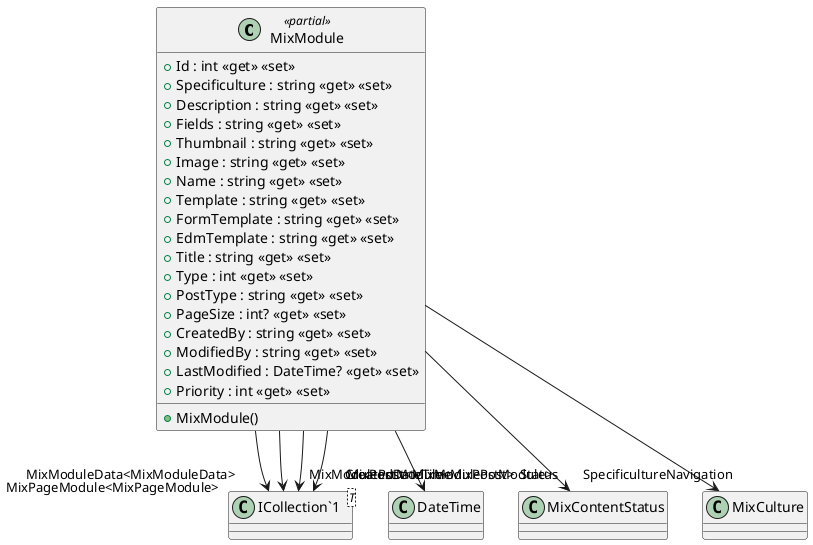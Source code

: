 @startuml
class MixModule <<partial>> {
    + MixModule()
    + Id : int <<get>> <<set>>
    + Specificulture : string <<get>> <<set>>
    + Description : string <<get>> <<set>>
    + Fields : string <<get>> <<set>>
    + Thumbnail : string <<get>> <<set>>
    + Image : string <<get>> <<set>>
    + Name : string <<get>> <<set>>
    + Template : string <<get>> <<set>>
    + FormTemplate : string <<get>> <<set>>
    + EdmTemplate : string <<get>> <<set>>
    + Title : string <<get>> <<set>>
    + Type : int <<get>> <<set>>
    + PostType : string <<get>> <<set>>
    + PageSize : int? <<get>> <<set>>
    + CreatedBy : string <<get>> <<set>>
    + ModifiedBy : string <<get>> <<set>>
    + LastModified : DateTime? <<get>> <<set>>
    + Priority : int <<get>> <<set>>
}
class "ICollection`1"<T> {
}
MixModule --> "CreatedDateTime" DateTime
MixModule --> "Status" MixContentStatus
MixModule --> "SpecificultureNavigation" MixCulture
MixModule --> "MixModuleData<MixModuleData>" "ICollection`1"
MixModule --> "MixModulePost<MixModulePost>" "ICollection`1"
MixModule --> "MixPageModule<MixPageModule>" "ICollection`1"
MixModule --> "MixPostModule<MixPostModule>" "ICollection`1"
@enduml
